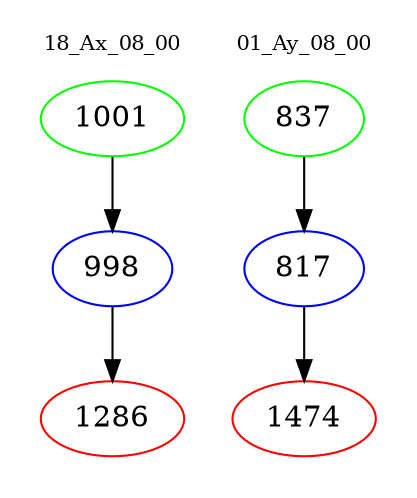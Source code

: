 digraph{
subgraph cluster_0 {
color = white
label = "18_Ax_08_00";
fontsize=10;
T0_1001 [label="1001", color="green"]
T0_1001 -> T0_998 [color="black"]
T0_998 [label="998", color="blue"]
T0_998 -> T0_1286 [color="black"]
T0_1286 [label="1286", color="red"]
}
subgraph cluster_1 {
color = white
label = "01_Ay_08_00";
fontsize=10;
T1_837 [label="837", color="green"]
T1_837 -> T1_817 [color="black"]
T1_817 [label="817", color="blue"]
T1_817 -> T1_1474 [color="black"]
T1_1474 [label="1474", color="red"]
}
}
